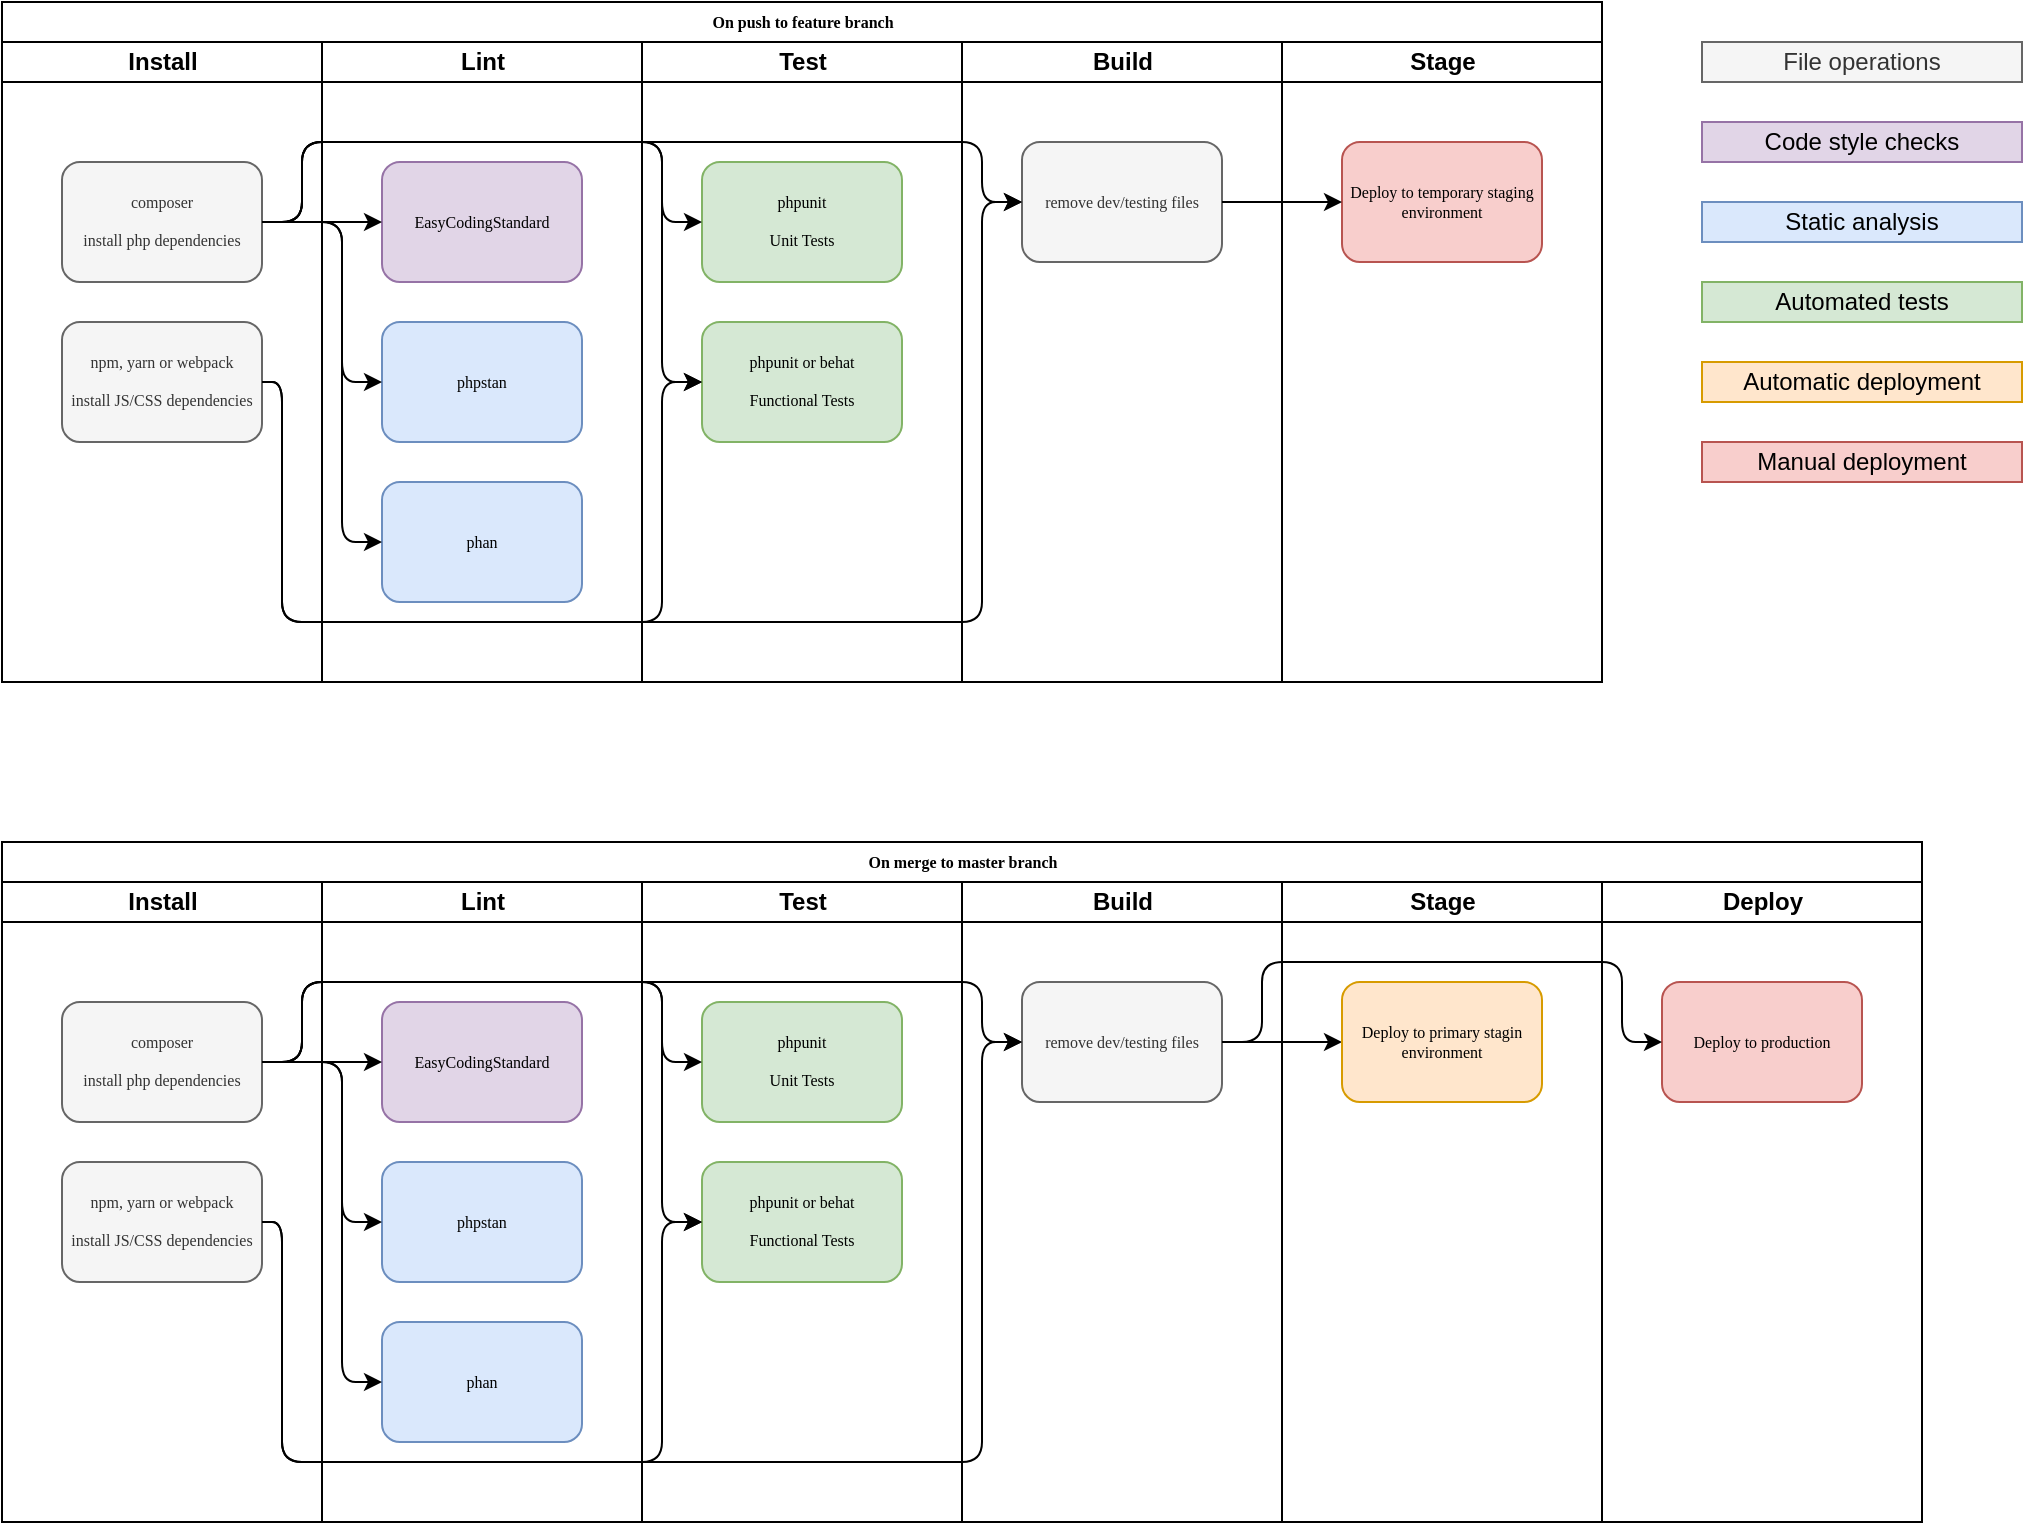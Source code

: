 <mxfile version="12.5.3" type="device"><diagram name="Page-1" id="74e2e168-ea6b-b213-b513-2b3c1d86103e"><mxGraphModel dx="1420" dy="822" grid="1" gridSize="10" guides="1" tooltips="1" connect="1" arrows="1" fold="1" page="1" pageScale="1" pageWidth="1100" pageHeight="850" background="#ffffff" math="0" shadow="0"><root><mxCell id="0"/><mxCell id="1" parent="0"/><mxCell id="77e6c97f196da883-1" value="On push to feature branch" style="swimlane;html=1;childLayout=stackLayout;startSize=20;rounded=0;shadow=0;labelBackgroundColor=none;strokeWidth=1;fontFamily=Verdana;fontSize=8;align=center;" parent="1" vertex="1"><mxGeometry x="70" y="40" width="800" height="340" as="geometry"/></mxCell><mxCell id="77e6c97f196da883-2" value="&lt;div&gt;Install&lt;/div&gt;" style="swimlane;html=1;startSize=20;" parent="77e6c97f196da883-1" vertex="1"><mxGeometry y="20" width="160" height="320" as="geometry"/></mxCell><mxCell id="DYYQtc8WQvndxWWo5qRJ-8" value="composer&lt;br&gt;&lt;br&gt;install php dependencies" style="rounded=1;whiteSpace=wrap;html=1;shadow=0;labelBackgroundColor=none;strokeWidth=1;fontFamily=Verdana;fontSize=8;align=center;fillColor=#f5f5f5;strokeColor=#666666;fontColor=#333333;" vertex="1" parent="77e6c97f196da883-2"><mxGeometry x="30" y="60" width="100" height="60" as="geometry"/></mxCell><mxCell id="DYYQtc8WQvndxWWo5qRJ-22" value="npm, yarn or webpack&lt;br&gt;&lt;br&gt;install JS/CSS dependencies" style="rounded=1;whiteSpace=wrap;html=1;shadow=0;labelBackgroundColor=none;strokeWidth=1;fontFamily=Verdana;fontSize=8;align=center;fillColor=#f5f5f5;strokeColor=#666666;fontColor=#333333;" vertex="1" parent="77e6c97f196da883-2"><mxGeometry x="30" y="140" width="100" height="60" as="geometry"/></mxCell><mxCell id="77e6c97f196da883-3" value="Lint" style="swimlane;html=1;startSize=20;" parent="77e6c97f196da883-1" vertex="1"><mxGeometry x="160" y="20" width="160" height="320" as="geometry"/></mxCell><mxCell id="77e6c97f196da883-4" value="Test" style="swimlane;html=1;startSize=20;" parent="77e6c97f196da883-1" vertex="1"><mxGeometry x="320" y="20" width="160" height="320" as="geometry"/></mxCell><mxCell id="DYYQtc8WQvndxWWo5qRJ-2" value="EasyCodingStandard" style="rounded=1;whiteSpace=wrap;html=1;shadow=0;labelBackgroundColor=none;strokeWidth=1;fontFamily=Verdana;fontSize=8;align=center;fillColor=#e1d5e7;strokeColor=#9673a6;" vertex="1" parent="77e6c97f196da883-4"><mxGeometry x="-130" y="60" width="100" height="60" as="geometry"/></mxCell><mxCell id="DYYQtc8WQvndxWWo5qRJ-4" value="phpunit&lt;br&gt;&lt;br&gt;Unit Tests" style="rounded=1;whiteSpace=wrap;html=1;shadow=0;labelBackgroundColor=none;strokeWidth=1;fontFamily=Verdana;fontSize=8;align=center;fillColor=#d5e8d4;strokeColor=#82b366;" vertex="1" parent="77e6c97f196da883-4"><mxGeometry x="30" y="60" width="100" height="60" as="geometry"/></mxCell><mxCell id="DYYQtc8WQvndxWWo5qRJ-5" value="phpunit or behat&lt;br&gt;&lt;br&gt;&lt;div&gt;Functional Tests&lt;br&gt;&lt;/div&gt;" style="rounded=1;whiteSpace=wrap;html=1;shadow=0;labelBackgroundColor=none;strokeWidth=1;fontFamily=Verdana;fontSize=8;align=center;fillColor=#d5e8d4;strokeColor=#82b366;" vertex="1" parent="77e6c97f196da883-4"><mxGeometry x="30" y="140" width="100" height="60" as="geometry"/></mxCell><mxCell id="DYYQtc8WQvndxWWo5qRJ-1" value="&lt;div&gt;phpstan&lt;/div&gt;" style="rounded=1;whiteSpace=wrap;html=1;shadow=0;labelBackgroundColor=none;strokeWidth=1;fontFamily=Verdana;fontSize=8;align=center;fillColor=#dae8fc;strokeColor=#6c8ebf;" vertex="1" parent="77e6c97f196da883-4"><mxGeometry x="-130" y="140" width="100" height="60" as="geometry"/></mxCell><mxCell id="DYYQtc8WQvndxWWo5qRJ-3" value="phan" style="rounded=1;whiteSpace=wrap;html=1;shadow=0;labelBackgroundColor=none;strokeWidth=1;fontFamily=Verdana;fontSize=8;align=center;fillColor=#dae8fc;strokeColor=#6c8ebf;" vertex="1" parent="77e6c97f196da883-4"><mxGeometry x="-130" y="220" width="100" height="60" as="geometry"/></mxCell><mxCell id="77e6c97f196da883-5" value="Build" style="swimlane;html=1;startSize=20;" parent="77e6c97f196da883-1" vertex="1"><mxGeometry x="480" y="20" width="160" height="320" as="geometry"/></mxCell><mxCell id="DYYQtc8WQvndxWWo5qRJ-25" value="remove dev/testing files" style="rounded=1;whiteSpace=wrap;html=1;shadow=0;labelBackgroundColor=none;strokeWidth=1;fontFamily=Verdana;fontSize=8;align=center;fillColor=#f5f5f5;strokeColor=#666666;fontColor=#333333;" vertex="1" parent="77e6c97f196da883-5"><mxGeometry x="30" y="50" width="100" height="60" as="geometry"/></mxCell><mxCell id="77e6c97f196da883-6" value="Stage" style="swimlane;html=1;startSize=20;" parent="77e6c97f196da883-1" vertex="1"><mxGeometry x="640" y="20" width="160" height="320" as="geometry"/></mxCell><mxCell id="DYYQtc8WQvndxWWo5qRJ-28" value="Deploy to temporary staging environment" style="rounded=1;whiteSpace=wrap;html=1;shadow=0;labelBackgroundColor=none;strokeWidth=1;fontFamily=Verdana;fontSize=8;align=center;fillColor=#f8cecc;strokeColor=#b85450;" vertex="1" parent="77e6c97f196da883-6"><mxGeometry x="30" y="50" width="100" height="60" as="geometry"/></mxCell><mxCell id="DYYQtc8WQvndxWWo5qRJ-15" style="edgeStyle=orthogonalEdgeStyle;orthogonalLoop=1;jettySize=auto;html=1;exitX=1;exitY=0.5;exitDx=0;exitDy=0;entryX=0;entryY=0.5;entryDx=0;entryDy=0;strokeColor=#000000;" edge="1" parent="77e6c97f196da883-1" source="DYYQtc8WQvndxWWo5qRJ-8" target="DYYQtc8WQvndxWWo5qRJ-2"><mxGeometry relative="1" as="geometry"/></mxCell><mxCell id="DYYQtc8WQvndxWWo5qRJ-16" style="edgeStyle=orthogonalEdgeStyle;orthogonalLoop=1;jettySize=auto;html=1;exitX=1;exitY=0.5;exitDx=0;exitDy=0;entryX=0;entryY=0.5;entryDx=0;entryDy=0;strokeColor=#000000;" edge="1" parent="77e6c97f196da883-1" source="DYYQtc8WQvndxWWo5qRJ-8" target="DYYQtc8WQvndxWWo5qRJ-4"><mxGeometry relative="1" as="geometry"><Array as="points"><mxPoint x="150" y="110"/><mxPoint x="150" y="70"/><mxPoint x="330" y="70"/><mxPoint x="330" y="110"/></Array></mxGeometry></mxCell><mxCell id="DYYQtc8WQvndxWWo5qRJ-17" style="edgeStyle=orthogonalEdgeStyle;orthogonalLoop=1;jettySize=auto;html=1;exitX=1;exitY=0.5;exitDx=0;exitDy=0;entryX=0;entryY=0.5;entryDx=0;entryDy=0;strokeColor=#000000;" edge="1" parent="77e6c97f196da883-1" source="DYYQtc8WQvndxWWo5qRJ-8" target="DYYQtc8WQvndxWWo5qRJ-1"><mxGeometry relative="1" as="geometry"><Array as="points"><mxPoint x="170" y="110"/><mxPoint x="170" y="190"/></Array></mxGeometry></mxCell><mxCell id="DYYQtc8WQvndxWWo5qRJ-18" style="edgeStyle=orthogonalEdgeStyle;orthogonalLoop=1;jettySize=auto;html=1;exitX=1;exitY=0.5;exitDx=0;exitDy=0;entryX=0;entryY=0.5;entryDx=0;entryDy=0;strokeColor=#000000;" edge="1" parent="77e6c97f196da883-1" source="DYYQtc8WQvndxWWo5qRJ-8" target="DYYQtc8WQvndxWWo5qRJ-3"><mxGeometry relative="1" as="geometry"><Array as="points"><mxPoint x="170" y="110"/><mxPoint x="170" y="270"/></Array></mxGeometry></mxCell><mxCell id="DYYQtc8WQvndxWWo5qRJ-19" style="edgeStyle=orthogonalEdgeStyle;orthogonalLoop=1;jettySize=auto;html=1;exitX=1;exitY=0.5;exitDx=0;exitDy=0;entryX=0;entryY=0.5;entryDx=0;entryDy=0;strokeColor=#000000;" edge="1" parent="77e6c97f196da883-1" source="DYYQtc8WQvndxWWo5qRJ-8" target="DYYQtc8WQvndxWWo5qRJ-5"><mxGeometry relative="1" as="geometry"><Array as="points"><mxPoint x="150" y="110"/><mxPoint x="150" y="70"/><mxPoint x="330" y="70"/><mxPoint x="330" y="190"/></Array></mxGeometry></mxCell><mxCell id="DYYQtc8WQvndxWWo5qRJ-23" style="edgeStyle=orthogonalEdgeStyle;orthogonalLoop=1;jettySize=auto;html=1;exitX=1;exitY=0.5;exitDx=0;exitDy=0;entryX=0;entryY=0.5;entryDx=0;entryDy=0;strokeColor=#000000;" edge="1" parent="77e6c97f196da883-1" source="DYYQtc8WQvndxWWo5qRJ-22" target="DYYQtc8WQvndxWWo5qRJ-5"><mxGeometry relative="1" as="geometry"><Array as="points"><mxPoint x="140" y="190"/><mxPoint x="140" y="310"/><mxPoint x="330" y="310"/><mxPoint x="330" y="190"/></Array></mxGeometry></mxCell><mxCell id="DYYQtc8WQvndxWWo5qRJ-26" style="edgeStyle=orthogonalEdgeStyle;orthogonalLoop=1;jettySize=auto;html=1;exitX=1;exitY=0.5;exitDx=0;exitDy=0;strokeColor=#000000;" edge="1" parent="77e6c97f196da883-1" source="DYYQtc8WQvndxWWo5qRJ-8" target="DYYQtc8WQvndxWWo5qRJ-25"><mxGeometry relative="1" as="geometry"><Array as="points"><mxPoint x="150" y="110"/><mxPoint x="150" y="70"/><mxPoint x="490" y="70"/><mxPoint x="490" y="100"/></Array></mxGeometry></mxCell><mxCell id="DYYQtc8WQvndxWWo5qRJ-27" style="edgeStyle=orthogonalEdgeStyle;orthogonalLoop=1;jettySize=auto;html=1;exitX=1;exitY=0.5;exitDx=0;exitDy=0;entryX=0;entryY=0.5;entryDx=0;entryDy=0;strokeColor=#000000;" edge="1" parent="77e6c97f196da883-1" source="DYYQtc8WQvndxWWo5qRJ-22" target="DYYQtc8WQvndxWWo5qRJ-25"><mxGeometry relative="1" as="geometry"><Array as="points"><mxPoint x="140" y="190"/><mxPoint x="140" y="310"/><mxPoint x="490" y="310"/><mxPoint x="490" y="100"/></Array></mxGeometry></mxCell><mxCell id="DYYQtc8WQvndxWWo5qRJ-29" style="edgeStyle=orthogonalEdgeStyle;orthogonalLoop=1;jettySize=auto;html=1;exitX=1;exitY=0.5;exitDx=0;exitDy=0;strokeColor=#000000;" edge="1" parent="77e6c97f196da883-1" source="DYYQtc8WQvndxWWo5qRJ-25" target="DYYQtc8WQvndxWWo5qRJ-28"><mxGeometry relative="1" as="geometry"/></mxCell><mxCell id="DYYQtc8WQvndxWWo5qRJ-30" value="On merge to master branch" style="swimlane;html=1;childLayout=stackLayout;startSize=20;rounded=0;shadow=0;labelBackgroundColor=none;strokeWidth=1;fontFamily=Verdana;fontSize=8;align=center;" vertex="1" parent="1"><mxGeometry x="70" y="460" width="960" height="340" as="geometry"/></mxCell><mxCell id="DYYQtc8WQvndxWWo5qRJ-31" value="&lt;div&gt;Install&lt;/div&gt;" style="swimlane;html=1;startSize=20;" vertex="1" parent="DYYQtc8WQvndxWWo5qRJ-30"><mxGeometry y="20" width="160" height="320" as="geometry"/></mxCell><mxCell id="DYYQtc8WQvndxWWo5qRJ-32" value="composer&lt;br&gt;&lt;br&gt;install php dependencies" style="rounded=1;whiteSpace=wrap;html=1;shadow=0;labelBackgroundColor=none;strokeWidth=1;fontFamily=Verdana;fontSize=8;align=center;fillColor=#f5f5f5;strokeColor=#666666;fontColor=#333333;" vertex="1" parent="DYYQtc8WQvndxWWo5qRJ-31"><mxGeometry x="30" y="60" width="100" height="60" as="geometry"/></mxCell><mxCell id="DYYQtc8WQvndxWWo5qRJ-33" value="npm, yarn or webpack&lt;br&gt;&lt;br&gt;install JS/CSS dependencies" style="rounded=1;whiteSpace=wrap;html=1;shadow=0;labelBackgroundColor=none;strokeWidth=1;fontFamily=Verdana;fontSize=8;align=center;fillColor=#f5f5f5;strokeColor=#666666;fontColor=#333333;" vertex="1" parent="DYYQtc8WQvndxWWo5qRJ-31"><mxGeometry x="30" y="140" width="100" height="60" as="geometry"/></mxCell><mxCell id="DYYQtc8WQvndxWWo5qRJ-34" value="Lint" style="swimlane;html=1;startSize=20;" vertex="1" parent="DYYQtc8WQvndxWWo5qRJ-30"><mxGeometry x="160" y="20" width="160" height="320" as="geometry"/></mxCell><mxCell id="DYYQtc8WQvndxWWo5qRJ-35" value="Test" style="swimlane;html=1;startSize=20;" vertex="1" parent="DYYQtc8WQvndxWWo5qRJ-30"><mxGeometry x="320" y="20" width="160" height="320" as="geometry"/></mxCell><mxCell id="DYYQtc8WQvndxWWo5qRJ-36" value="EasyCodingStandard" style="rounded=1;whiteSpace=wrap;html=1;shadow=0;labelBackgroundColor=none;strokeWidth=1;fontFamily=Verdana;fontSize=8;align=center;fillColor=#e1d5e7;strokeColor=#9673a6;" vertex="1" parent="DYYQtc8WQvndxWWo5qRJ-35"><mxGeometry x="-130" y="60" width="100" height="60" as="geometry"/></mxCell><mxCell id="DYYQtc8WQvndxWWo5qRJ-37" value="phpunit&lt;br&gt;&lt;br&gt;Unit Tests" style="rounded=1;whiteSpace=wrap;html=1;shadow=0;labelBackgroundColor=none;strokeWidth=1;fontFamily=Verdana;fontSize=8;align=center;fillColor=#d5e8d4;strokeColor=#82b366;" vertex="1" parent="DYYQtc8WQvndxWWo5qRJ-35"><mxGeometry x="30" y="60" width="100" height="60" as="geometry"/></mxCell><mxCell id="DYYQtc8WQvndxWWo5qRJ-38" value="phpunit or behat&lt;br&gt;&lt;br&gt;&lt;div&gt;Functional Tests&lt;br&gt;&lt;/div&gt;" style="rounded=1;whiteSpace=wrap;html=1;shadow=0;labelBackgroundColor=none;strokeWidth=1;fontFamily=Verdana;fontSize=8;align=center;fillColor=#d5e8d4;strokeColor=#82b366;" vertex="1" parent="DYYQtc8WQvndxWWo5qRJ-35"><mxGeometry x="30" y="140" width="100" height="60" as="geometry"/></mxCell><mxCell id="DYYQtc8WQvndxWWo5qRJ-39" value="&lt;div&gt;phpstan&lt;/div&gt;" style="rounded=1;whiteSpace=wrap;html=1;shadow=0;labelBackgroundColor=none;strokeWidth=1;fontFamily=Verdana;fontSize=8;align=center;fillColor=#dae8fc;strokeColor=#6c8ebf;" vertex="1" parent="DYYQtc8WQvndxWWo5qRJ-35"><mxGeometry x="-130" y="140" width="100" height="60" as="geometry"/></mxCell><mxCell id="DYYQtc8WQvndxWWo5qRJ-40" value="phan" style="rounded=1;whiteSpace=wrap;html=1;shadow=0;labelBackgroundColor=none;strokeWidth=1;fontFamily=Verdana;fontSize=8;align=center;fillColor=#dae8fc;strokeColor=#6c8ebf;" vertex="1" parent="DYYQtc8WQvndxWWo5qRJ-35"><mxGeometry x="-130" y="220" width="100" height="60" as="geometry"/></mxCell><mxCell id="DYYQtc8WQvndxWWo5qRJ-41" value="Build" style="swimlane;html=1;startSize=20;" vertex="1" parent="DYYQtc8WQvndxWWo5qRJ-30"><mxGeometry x="480" y="20" width="160" height="320" as="geometry"/></mxCell><mxCell id="DYYQtc8WQvndxWWo5qRJ-42" value="remove dev/testing files" style="rounded=1;whiteSpace=wrap;html=1;shadow=0;labelBackgroundColor=none;strokeWidth=1;fontFamily=Verdana;fontSize=8;align=center;fillColor=#f5f5f5;strokeColor=#666666;fontColor=#333333;" vertex="1" parent="DYYQtc8WQvndxWWo5qRJ-41"><mxGeometry x="30" y="50" width="100" height="60" as="geometry"/></mxCell><mxCell id="DYYQtc8WQvndxWWo5qRJ-45" style="edgeStyle=orthogonalEdgeStyle;orthogonalLoop=1;jettySize=auto;html=1;exitX=1;exitY=0.5;exitDx=0;exitDy=0;entryX=0;entryY=0.5;entryDx=0;entryDy=0;strokeColor=#000000;" edge="1" parent="DYYQtc8WQvndxWWo5qRJ-30" source="DYYQtc8WQvndxWWo5qRJ-32" target="DYYQtc8WQvndxWWo5qRJ-36"><mxGeometry relative="1" as="geometry"/></mxCell><mxCell id="DYYQtc8WQvndxWWo5qRJ-46" style="edgeStyle=orthogonalEdgeStyle;orthogonalLoop=1;jettySize=auto;html=1;exitX=1;exitY=0.5;exitDx=0;exitDy=0;entryX=0;entryY=0.5;entryDx=0;entryDy=0;strokeColor=#000000;" edge="1" parent="DYYQtc8WQvndxWWo5qRJ-30" source="DYYQtc8WQvndxWWo5qRJ-32" target="DYYQtc8WQvndxWWo5qRJ-37"><mxGeometry relative="1" as="geometry"><Array as="points"><mxPoint x="150" y="110"/><mxPoint x="150" y="70"/><mxPoint x="330" y="70"/><mxPoint x="330" y="110"/></Array></mxGeometry></mxCell><mxCell id="DYYQtc8WQvndxWWo5qRJ-47" style="edgeStyle=orthogonalEdgeStyle;orthogonalLoop=1;jettySize=auto;html=1;exitX=1;exitY=0.5;exitDx=0;exitDy=0;entryX=0;entryY=0.5;entryDx=0;entryDy=0;strokeColor=#000000;" edge="1" parent="DYYQtc8WQvndxWWo5qRJ-30" source="DYYQtc8WQvndxWWo5qRJ-32" target="DYYQtc8WQvndxWWo5qRJ-39"><mxGeometry relative="1" as="geometry"><Array as="points"><mxPoint x="170" y="110"/><mxPoint x="170" y="190"/></Array></mxGeometry></mxCell><mxCell id="DYYQtc8WQvndxWWo5qRJ-48" style="edgeStyle=orthogonalEdgeStyle;orthogonalLoop=1;jettySize=auto;html=1;exitX=1;exitY=0.5;exitDx=0;exitDy=0;entryX=0;entryY=0.5;entryDx=0;entryDy=0;strokeColor=#000000;" edge="1" parent="DYYQtc8WQvndxWWo5qRJ-30" source="DYYQtc8WQvndxWWo5qRJ-32" target="DYYQtc8WQvndxWWo5qRJ-40"><mxGeometry relative="1" as="geometry"><Array as="points"><mxPoint x="170" y="110"/><mxPoint x="170" y="270"/></Array></mxGeometry></mxCell><mxCell id="DYYQtc8WQvndxWWo5qRJ-49" style="edgeStyle=orthogonalEdgeStyle;orthogonalLoop=1;jettySize=auto;html=1;exitX=1;exitY=0.5;exitDx=0;exitDy=0;entryX=0;entryY=0.5;entryDx=0;entryDy=0;strokeColor=#000000;" edge="1" parent="DYYQtc8WQvndxWWo5qRJ-30" source="DYYQtc8WQvndxWWo5qRJ-32" target="DYYQtc8WQvndxWWo5qRJ-38"><mxGeometry relative="1" as="geometry"><Array as="points"><mxPoint x="150" y="110"/><mxPoint x="150" y="70"/><mxPoint x="330" y="70"/><mxPoint x="330" y="190"/></Array></mxGeometry></mxCell><mxCell id="DYYQtc8WQvndxWWo5qRJ-50" style="edgeStyle=orthogonalEdgeStyle;orthogonalLoop=1;jettySize=auto;html=1;exitX=1;exitY=0.5;exitDx=0;exitDy=0;entryX=0;entryY=0.5;entryDx=0;entryDy=0;strokeColor=#000000;" edge="1" parent="DYYQtc8WQvndxWWo5qRJ-30" source="DYYQtc8WQvndxWWo5qRJ-33" target="DYYQtc8WQvndxWWo5qRJ-38"><mxGeometry relative="1" as="geometry"><Array as="points"><mxPoint x="140" y="190"/><mxPoint x="140" y="310"/><mxPoint x="330" y="310"/><mxPoint x="330" y="190"/></Array></mxGeometry></mxCell><mxCell id="DYYQtc8WQvndxWWo5qRJ-51" style="edgeStyle=orthogonalEdgeStyle;orthogonalLoop=1;jettySize=auto;html=1;exitX=1;exitY=0.5;exitDx=0;exitDy=0;strokeColor=#000000;" edge="1" parent="DYYQtc8WQvndxWWo5qRJ-30" source="DYYQtc8WQvndxWWo5qRJ-32" target="DYYQtc8WQvndxWWo5qRJ-42"><mxGeometry relative="1" as="geometry"><Array as="points"><mxPoint x="150" y="110"/><mxPoint x="150" y="70"/><mxPoint x="490" y="70"/><mxPoint x="490" y="100"/></Array></mxGeometry></mxCell><mxCell id="DYYQtc8WQvndxWWo5qRJ-52" style="edgeStyle=orthogonalEdgeStyle;orthogonalLoop=1;jettySize=auto;html=1;exitX=1;exitY=0.5;exitDx=0;exitDy=0;entryX=0;entryY=0.5;entryDx=0;entryDy=0;strokeColor=#000000;" edge="1" parent="DYYQtc8WQvndxWWo5qRJ-30" source="DYYQtc8WQvndxWWo5qRJ-33" target="DYYQtc8WQvndxWWo5qRJ-42"><mxGeometry relative="1" as="geometry"><Array as="points"><mxPoint x="140" y="190"/><mxPoint x="140" y="310"/><mxPoint x="490" y="310"/><mxPoint x="490" y="100"/></Array></mxGeometry></mxCell><mxCell id="DYYQtc8WQvndxWWo5qRJ-53" style="edgeStyle=orthogonalEdgeStyle;orthogonalLoop=1;jettySize=auto;html=1;exitX=1;exitY=0.5;exitDx=0;exitDy=0;strokeColor=#000000;" edge="1" parent="DYYQtc8WQvndxWWo5qRJ-30" source="DYYQtc8WQvndxWWo5qRJ-42" target="DYYQtc8WQvndxWWo5qRJ-44"><mxGeometry relative="1" as="geometry"/></mxCell><mxCell id="DYYQtc8WQvndxWWo5qRJ-43" value="Stage" style="swimlane;html=1;startSize=20;" vertex="1" parent="DYYQtc8WQvndxWWo5qRJ-30"><mxGeometry x="640" y="20" width="160" height="320" as="geometry"/></mxCell><mxCell id="DYYQtc8WQvndxWWo5qRJ-44" value="Deploy to primary stagin environment" style="rounded=1;whiteSpace=wrap;html=1;shadow=0;labelBackgroundColor=none;strokeWidth=1;fontFamily=Verdana;fontSize=8;align=center;fillColor=#ffe6cc;strokeColor=#d79b00;" vertex="1" parent="DYYQtc8WQvndxWWo5qRJ-43"><mxGeometry x="30" y="50" width="100" height="60" as="geometry"/></mxCell><mxCell id="DYYQtc8WQvndxWWo5qRJ-78" value="Deploy" style="swimlane;html=1;startSize=20;" vertex="1" parent="DYYQtc8WQvndxWWo5qRJ-30"><mxGeometry x="800" y="20" width="160" height="320" as="geometry"/></mxCell><mxCell id="DYYQtc8WQvndxWWo5qRJ-79" value="Deploy to production" style="rounded=1;whiteSpace=wrap;html=1;shadow=0;labelBackgroundColor=none;strokeWidth=1;fontFamily=Verdana;fontSize=8;align=center;fillColor=#f8cecc;strokeColor=#b85450;" vertex="1" parent="DYYQtc8WQvndxWWo5qRJ-78"><mxGeometry x="30" y="50" width="100" height="60" as="geometry"/></mxCell><mxCell id="DYYQtc8WQvndxWWo5qRJ-80" style="edgeStyle=orthogonalEdgeStyle;orthogonalLoop=1;jettySize=auto;html=1;exitX=1;exitY=0.5;exitDx=0;exitDy=0;entryX=0;entryY=0.5;entryDx=0;entryDy=0;strokeColor=#000000;" edge="1" parent="DYYQtc8WQvndxWWo5qRJ-30" source="DYYQtc8WQvndxWWo5qRJ-42" target="DYYQtc8WQvndxWWo5qRJ-79"><mxGeometry relative="1" as="geometry"><Array as="points"><mxPoint x="630" y="100"/><mxPoint x="630" y="60"/><mxPoint x="810" y="60"/><mxPoint x="810" y="100"/></Array></mxGeometry></mxCell><mxCell id="DYYQtc8WQvndxWWo5qRJ-84" value="File operations" style="text;html=1;strokeColor=#666666;fillColor=#f5f5f5;align=center;verticalAlign=middle;whiteSpace=wrap;rounded=0;fontColor=#333333;" vertex="1" parent="1"><mxGeometry x="920" y="60" width="160" height="20" as="geometry"/></mxCell><mxCell id="DYYQtc8WQvndxWWo5qRJ-85" value="Code style checks" style="text;html=1;strokeColor=#9673a6;fillColor=#e1d5e7;align=center;verticalAlign=middle;whiteSpace=wrap;rounded=0;" vertex="1" parent="1"><mxGeometry x="920" y="100" width="160" height="20" as="geometry"/></mxCell><mxCell id="DYYQtc8WQvndxWWo5qRJ-86" value="Static analysis" style="text;html=1;strokeColor=#6c8ebf;fillColor=#dae8fc;align=center;verticalAlign=middle;whiteSpace=wrap;rounded=0;" vertex="1" parent="1"><mxGeometry x="920" y="140" width="160" height="20" as="geometry"/></mxCell><mxCell id="DYYQtc8WQvndxWWo5qRJ-89" value="Automated tests" style="text;html=1;strokeColor=#82b366;fillColor=#d5e8d4;align=center;verticalAlign=middle;whiteSpace=wrap;rounded=0;" vertex="1" parent="1"><mxGeometry x="920" y="180" width="160" height="20" as="geometry"/></mxCell><mxCell id="DYYQtc8WQvndxWWo5qRJ-90" value="Automatic deployment" style="text;html=1;strokeColor=#d79b00;fillColor=#ffe6cc;align=center;verticalAlign=middle;whiteSpace=wrap;rounded=0;" vertex="1" parent="1"><mxGeometry x="920" y="220" width="160" height="20" as="geometry"/></mxCell><mxCell id="DYYQtc8WQvndxWWo5qRJ-91" value="Manual deployment" style="text;html=1;strokeColor=#b85450;fillColor=#f8cecc;align=center;verticalAlign=middle;whiteSpace=wrap;rounded=0;" vertex="1" parent="1"><mxGeometry x="920" y="260" width="160" height="20" as="geometry"/></mxCell></root></mxGraphModel></diagram></mxfile>
